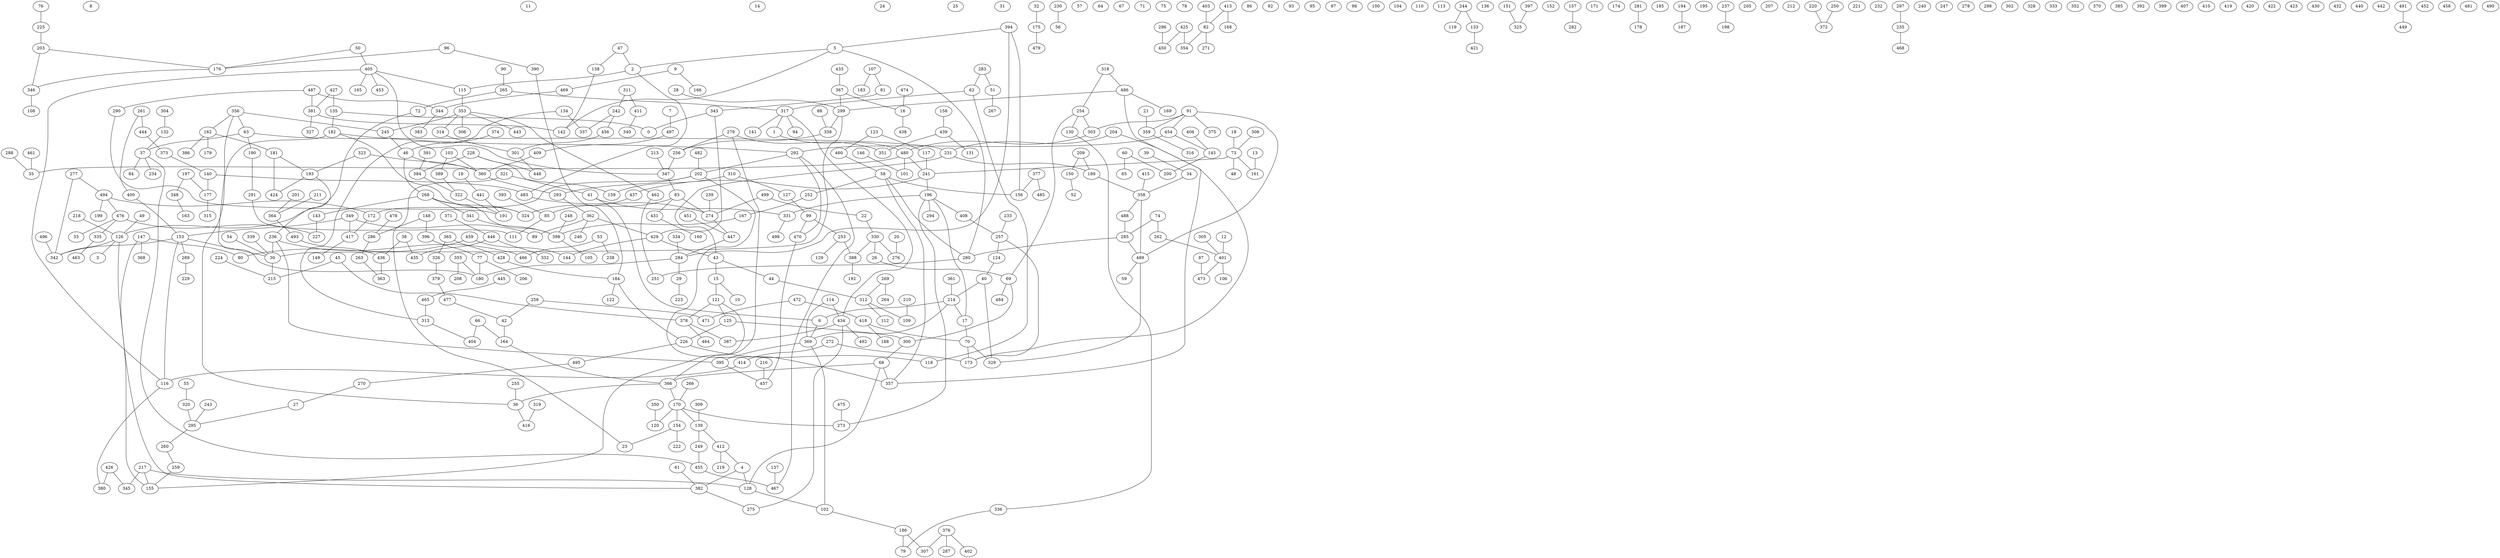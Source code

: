 graph {
	0 [label=0]
	1 [label=1]
	2 [label=2]
	3 [label=3]
	4 [label=4]
	5 [label=5]
	6 [label=6]
	7 [label=7]
	8 [label=8]
	9 [label=9]
	10 [label=10]
	11 [label=11]
	12 [label=12]
	13 [label=13]
	14 [label=14]
	15 [label=15]
	16 [label=16]
	17 [label=17]
	18 [label=18]
	19 [label=19]
	20 [label=20]
	21 [label=21]
	22 [label=22]
	23 [label=23]
	24 [label=24]
	25 [label=25]
	26 [label=26]
	27 [label=27]
	28 [label=28]
	29 [label=29]
	30 [label=30]
	31 [label=31]
	32 [label=32]
	33 [label=33]
	34 [label=34]
	35 [label=35]
	36 [label=36]
	37 [label=37]
	38 [label=38]
	39 [label=39]
	40 [label=40]
	41 [label=41]
	42 [label=42]
	43 [label=43]
	44 [label=44]
	45 [label=45]
	46 [label=46]
	47 [label=47]
	48 [label=48]
	49 [label=49]
	50 [label=50]
	51 [label=51]
	52 [label=52]
	53 [label=53]
	54 [label=54]
	55 [label=55]
	56 [label=56]
	57 [label=57]
	58 [label=58]
	59 [label=59]
	60 [label=60]
	61 [label=61]
	62 [label=62]
	63 [label=63]
	64 [label=64]
	65 [label=65]
	66 [label=66]
	67 [label=67]
	68 [label=68]
	69 [label=69]
	70 [label=70]
	71 [label=71]
	72 [label=72]
	73 [label=73]
	74 [label=74]
	75 [label=75]
	76 [label=76]
	77 [label=77]
	78 [label=78]
	79 [label=79]
	80 [label=80]
	81 [label=81]
	82 [label=82]
	83 [label=83]
	84 [label=84]
	85 [label=85]
	86 [label=86]
	87 [label=87]
	88 [label=88]
	89 [label=89]
	90 [label=90]
	91 [label=91]
	92 [label=92]
	93 [label=93]
	94 [label=94]
	95 [label=95]
	96 [label=96]
	97 [label=97]
	98 [label=98]
	99 [label=99]
	100 [label=100]
	101 [label=101]
	102 [label=102]
	103 [label=103]
	104 [label=104]
	105 [label=105]
	106 [label=106]
	107 [label=107]
	108 [label=108]
	109 [label=109]
	110 [label=110]
	111 [label=111]
	112 [label=112]
	113 [label=113]
	114 [label=114]
	115 [label=115]
	116 [label=116]
	117 [label=117]
	118 [label=118]
	119 [label=119]
	120 [label=120]
	121 [label=121]
	122 [label=122]
	123 [label=123]
	124 [label=124]
	125 [label=125]
	126 [label=126]
	127 [label=127]
	128 [label=128]
	129 [label=129]
	130 [label=130]
	131 [label=131]
	132 [label=132]
	133 [label=133]
	134 [label=134]
	135 [label=135]
	136 [label=136]
	137 [label=137]
	138 [label=138]
	139 [label=139]
	140 [label=140]
	141 [label=141]
	142 [label=142]
	143 [label=143]
	144 [label=144]
	145 [label=145]
	146 [label=146]
	147 [label=147]
	148 [label=148]
	149 [label=149]
	150 [label=150]
	151 [label=151]
	152 [label=152]
	153 [label=153]
	154 [label=154]
	155 [label=155]
	156 [label=156]
	157 [label=157]
	158 [label=158]
	159 [label=159]
	160 [label=160]
	161 [label=161]
	162 [label=162]
	163 [label=163]
	164 [label=164]
	165 [label=165]
	166 [label=166]
	167 [label=167]
	168 [label=168]
	169 [label=169]
	170 [label=170]
	171 [label=171]
	172 [label=172]
	173 [label=173]
	174 [label=174]
	175 [label=175]
	176 [label=176]
	177 [label=177]
	178 [label=178]
	179 [label=179]
	180 [label=180]
	181 [label=181]
	182 [label=182]
	183 [label=183]
	184 [label=184]
	185 [label=185]
	186 [label=186]
	187 [label=187]
	188 [label=188]
	189 [label=189]
	190 [label=190]
	191 [label=191]
	192 [label=192]
	193 [label=193]
	194 [label=194]
	195 [label=195]
	196 [label=196]
	197 [label=197]
	198 [label=198]
	199 [label=199]
	200 [label=200]
	201 [label=201]
	202 [label=202]
	203 [label=203]
	204 [label=204]
	205 [label=205]
	206 [label=206]
	207 [label=207]
	208 [label=208]
	209 [label=209]
	210 [label=210]
	211 [label=211]
	212 [label=212]
	213 [label=213]
	214 [label=214]
	215 [label=215]
	216 [label=216]
	217 [label=217]
	218 [label=218]
	219 [label=219]
	220 [label=220]
	221 [label=221]
	222 [label=222]
	223 [label=223]
	224 [label=224]
	225 [label=225]
	226 [label=226]
	227 [label=227]
	228 [label=228]
	229 [label=229]
	230 [label=230]
	231 [label=231]
	232 [label=232]
	233 [label=233]
	234 [label=234]
	235 [label=235]
	236 [label=236]
	237 [label=237]
	238 [label=238]
	239 [label=239]
	240 [label=240]
	241 [label=241]
	242 [label=242]
	243 [label=243]
	244 [label=244]
	245 [label=245]
	246 [label=246]
	247 [label=247]
	248 [label=248]
	249 [label=249]
	250 [label=250]
	251 [label=251]
	252 [label=252]
	253 [label=253]
	254 [label=254]
	255 [label=255]
	256 [label=256]
	257 [label=257]
	258 [label=258]
	259 [label=259]
	260 [label=260]
	261 [label=261]
	262 [label=262]
	263 [label=263]
	264 [label=264]
	265 [label=265]
	266 [label=266]
	267 [label=267]
	268 [label=268]
	269 [label=269]
	270 [label=270]
	271 [label=271]
	272 [label=272]
	273 [label=273]
	274 [label=274]
	275 [label=275]
	276 [label=276]
	277 [label=277]
	278 [label=278]
	279 [label=279]
	280 [label=280]
	281 [label=281]
	282 [label=282]
	283 [label=283]
	284 [label=284]
	285 [label=285]
	286 [label=286]
	287 [label=287]
	288 [label=288]
	289 [label=289]
	290 [label=290]
	291 [label=291]
	292 [label=292]
	293 [label=293]
	294 [label=294]
	295 [label=295]
	296 [label=296]
	297 [label=297]
	298 [label=298]
	299 [label=299]
	300 [label=300]
	301 [label=301]
	302 [label=302]
	303 [label=303]
	304 [label=304]
	305 [label=305]
	306 [label=306]
	307 [label=307]
	308 [label=308]
	309 [label=309]
	310 [label=310]
	311 [label=311]
	312 [label=312]
	313 [label=313]
	314 [label=314]
	315 [label=315]
	316 [label=316]
	317 [label=317]
	318 [label=318]
	319 [label=319]
	320 [label=320]
	321 [label=321]
	322 [label=322]
	323 [label=323]
	324 [label=324]
	325 [label=325]
	326 [label=326]
	327 [label=327]
	328 [label=328]
	329 [label=329]
	330 [label=330]
	331 [label=331]
	332 [label=332]
	333 [label=333]
	334 [label=334]
	335 [label=335]
	336 [label=336]
	337 [label=337]
	338 [label=338]
	339 [label=339]
	340 [label=340]
	341 [label=341]
	342 [label=342]
	343 [label=343]
	344 [label=344]
	345 [label=345]
	346 [label=346]
	347 [label=347]
	348 [label=348]
	349 [label=349]
	350 [label=350]
	351 [label=351]
	352 [label=352]
	353 [label=353]
	354 [label=354]
	355 [label=355]
	356 [label=356]
	357 [label=357]
	358 [label=358]
	359 [label=359]
	360 [label=360]
	361 [label=361]
	362 [label=362]
	363 [label=363]
	364 [label=364]
	365 [label=365]
	366 [label=366]
	367 [label=367]
	368 [label=368]
	369 [label=369]
	370 [label=370]
	371 [label=371]
	372 [label=372]
	373 [label=373]
	374 [label=374]
	375 [label=375]
	376 [label=376]
	377 [label=377]
	378 [label=378]
	379 [label=379]
	380 [label=380]
	381 [label=381]
	382 [label=382]
	383 [label=383]
	384 [label=384]
	385 [label=385]
	386 [label=386]
	387 [label=387]
	388 [label=388]
	389 [label=389]
	390 [label=390]
	391 [label=391]
	392 [label=392]
	393 [label=393]
	394 [label=394]
	395 [label=395]
	396 [label=396]
	397 [label=397]
	398 [label=398]
	399 [label=399]
	400 [label=400]
	401 [label=401]
	402 [label=402]
	403 [label=403]
	404 [label=404]
	405 [label=405]
	406 [label=406]
	407 [label=407]
	408 [label=408]
	409 [label=409]
	410 [label=410]
	411 [label=411]
	412 [label=412]
	413 [label=413]
	414 [label=414]
	415 [label=415]
	416 [label=416]
	417 [label=417]
	418 [label=418]
	419 [label=419]
	420 [label=420]
	421 [label=421]
	422 [label=422]
	423 [label=423]
	424 [label=424]
	425 [label=425]
	426 [label=426]
	427 [label=427]
	428 [label=428]
	429 [label=429]
	430 [label=430]
	431 [label=431]
	432 [label=432]
	433 [label=433]
	434 [label=434]
	435 [label=435]
	436 [label=436]
	437 [label=437]
	438 [label=438]
	439 [label=439]
	440 [label=440]
	441 [label=441]
	442 [label=442]
	443 [label=443]
	444 [label=444]
	445 [label=445]
	446 [label=446]
	447 [label=447]
	448 [label=448]
	449 [label=449]
	450 [label=450]
	451 [label=451]
	452 [label=452]
	453 [label=453]
	454 [label=454]
	455 [label=455]
	456 [label=456]
	457 [label=457]
	458 [label=458]
	459 [label=459]
	460 [label=460]
	461 [label=461]
	462 [label=462]
	463 [label=463]
	464 [label=464]
	465 [label=465]
	466 [label=466]
	467 [label=467]
	468 [label=468]
	469 [label=469]
	470 [label=470]
	471 [label=471]
	472 [label=472]
	473 [label=473]
	474 [label=474]
	475 [label=475]
	476 [label=476]
	477 [label=477]
	478 [label=478]
	479 [label=479]
	480 [label=480]
	481 [label=481]
	482 [label=482]
	483 [label=483]
	484 [label=484]
	485 [label=485]
	486 [label=486]
	487 [label=487]
	488 [label=488]
	489 [label=489]
	490 [label=490]
	491 [label=491]
	492 [label=492]
	493 [label=493]
	494 [label=494]
	495 [label=495]
	496 [label=496]
	497 [label=497]
	498 [label=498]
	499 [label=499]
	5 -- 280
	7 -- 497
	40 -- 329
	254 -- 303
	140 -- 177
	147 -- 368
	182 -- 324
	38 -- 436
	318 -- 486
	50 -- 176
	390 -- 184
	170 -- 273
	242 -- 337
	472 -- 418
	405 -- 116
	323 -- 193
	499 -- 274
	414 -- 116
	427 -- 381
	417 -- 149
	45 -- 215
	134 -- 337
	157 -- 282
	405 -- 165
	125 -- 300
	303 -- 480
	83 -- 324
	334 -- 284
	250 -- 372
	150 -- 52
	355 -- 180
	60 -- 200
	308 -- 73
	336 -- 79
	236 -- 466
	140 -- 483
	83 -- 431
	82 -- 354
	279 -- 351
	483 -- 274
	2 -- 483
	77 -- 180
	431 -- 160
	292 -- 467
	72 -- 126
	300 -- 68
	143 -- 227
	480 -- 35
	146 -- 101
	341 -- 398
	184 -- 226
	176 -- 346
	73 -- 241
	456 -- 301
	170 -- 154
	365 -- 428
	482 -- 202
	371 -- 446
	28 -- 299
	76 -- 225
	53 -- 238
	107 -- 183
	394 -- 156
	469 -- 344
	259 -- 155
	181 -- 193
	480 -- 241
	491 -- 449
	459 -- 144
	220 -- 372
	170 -- 120
	66 -- 164
	70 -- 173
	190 -- 291
	121 -- 378
	305 -- 401
	297 -- 235
	361 -- 214
	362 -- 429
	226 -- 495
	379 -- 477
	242 -- 456
	58 -- 156
	204 -- 231
	338 -- 256
	335 -- 463
	164 -- 366
	209 -- 150
	364 -- 493
	480 -- 101
	17 -- 70
	317 -- 434
	239 -- 274
	279 -- 366
	418 -- 188
	343 -- 0
	5 -- 2
	62 -- 317
	127 -- 99
	272 -- 173
	204 -- 173
	356 -- 245
	68 -- 128
	214 -- 369
	362 -- 246
	309 -- 139
	262 -- 401
	263 -- 363
	9 -- 166
	487 -- 290
	37 -- 84
	236 -- 395
	446 -- 435
	235 -- 468
	446 -- 332
	323 -- 360
	70 -- 329
	107 -- 81
	478 -- 286
	102 -- 186
	439 -- 351
	237 -- 198
	301 -- 448
	103 -- 389
	123 -- 117
	37 -- 455
	182 -- 292
	377 -- 485
	211 -- 364
	244 -- 119
	284 -- 394
	85 -- 111
	196 -- 331
	317 -- 94
	429 -- 43
	244 -- 133
	132 -- 37
	429 -- 144
	45 -- 378
	472 -- 471
	202 -- 293
	286 -- 263
	172 -- 417
	21 -- 359
	405 -- 115
	147 -- 80
	356 -- 162
	162 -- 179
	413 -- 168
	318 -- 254
	1 -- 480
	63 -- 37
	265 -- 72
	495 -- 270
	311 -- 411
	224 -- 215
	395 -- 457
	248 -- 398
	494 -- 172
	382 -- 275
	196 -- 294
	311 -- 242
	216 -- 457
	137 -- 467
	425 -- 354
	170 -- 139
	394 -- 5
	353 -- 443
	289 -- 229
	255 -- 36
	69 -- 300
	74 -- 285
	27 -- 295
	293 -- 362
	358 -- 488
	360 -- 293
	353 -- 314
	63 -- 231
	313 -- 404
	403 -- 82
	436 -- 363
	37 -- 234
	353 -- 245
	2 -- 115
	40 -- 214
	73 -- 48
	272 -- 414
	321 -- 23
	81 -- 343
	43 -- 15
	320 -- 295
	91 -- 489
	63 -- 190
	153 -- 342
	121 -- 155
	233 -- 257
	321 -- 159
	256 -- 347
	241 -- 437
	434 -- 275
	366 -- 36
	68 -- 357
	269 -- 264
	51 -- 267
	418 -- 70
	428 -- 184
	356 -- 180
	266 -- 170
	241 -- 196
	451 -- 447
	261 -- 400
	474 -- 16
	258 -- 471
	217 -- 128
	362 -- 89
	47 -- 138
	279 -- 256
	367 -- 16
	408 -- 257
	296 -- 450
	30 -- 215
	487 -- 381
	226 -- 118
	299 -- 30
	369 -- 102
	258 -- 42
	454 -- 292
	117 -- 241
	73 -- 161
	274 -- 447
	91 -- 359
	496 -- 342
	46 -- 268
	62 -- 118
	162 -- 181
	348 -- 163
	38 -- 435
	439 -- 131
	476 -- 335
	277 -- 494
	90 -- 265
	186 -- 307
	66 -- 404
	409 -- 360
	47 -- 2
	43 -- 44
	249 -- 455
	486 -- 169
	415 -- 358
	353 -- 306
	349 -- 153
	373 -- 140
	330 -- 276
	280 -- 251
	74 -- 262
	20 -- 276
	196 -- 273
	133 -- 421
	388 -- 192
	447 -- 284
	455 -- 467
	252 -- 167
	135 -- 182
	18 -- 73
	44 -- 312
	268 -- 143
	123 -- 460
	96 -- 176
	359 -- 316
	365 -- 326
	477 -- 42
	355 -- 208
	99 -- 470
	374 -- 46
	401 -- 473
	344 -- 383
	427 -- 135
	121 -- 125
	91 -- 303
	139 -- 412
	36 -- 182
	470 -- 457
	285 -- 280
	26 -- 69
	19 -- 441
	405 -- 347
	319 -- 416
	128 -- 102
	253 -- 388
	426 -- 380
	151 -- 325
	203 -- 346
	378 -- 387
	350 -- 120
	292 -- 470
	96 -- 390
	357 -- 202
	353 -- 462
	134 -- 313
	494 -- 199
	425 -- 450
	317 -- 1
	312 -- 109
	398 -- 268
	254 -- 130
	310 -- 159
	462 -- 251
	154 -- 23
	217 -- 345
	389 -- 322
	304 -- 132
	330 -- 388
	12 -- 401
	197 -- 177
	153 -- 30
	91 -- 375
	245 -- 46
	197 -- 348
	115 -- 353
	270 -- 27
	434 -- 387
	218 -- 126
	253 -- 129
	203 -- 176
	397 -- 325
	268 -- 324
	228 -- 448
	50 -- 405
	401 -- 106
	177 -- 315
	126 -- 382
	412 -- 4
	314 -- 301
	295 -- 260
	214 -- 17
	54 -- 30
	260 -- 259
	58 -- 280
	126 -- 342
	217 -- 155
	6 -- 369
	139 -- 249
	135 -- 0
	460 -- 58
	15 -- 10
	58 -- 252
	184 -- 122
	125 -- 226
	16 -- 438
	173 -- 257
	489 -- 329
	99 -- 253
	153 -- 116
	377 -- 156
	366 -- 170
	283 -- 62
	213 -- 347
	13 -- 161
	268 -- 341
	193 -- 424
	396 -- 77
	147 -- 155
	398 -- 105
	82 -- 271
	358 -- 489
	284 -- 29
	34 -- 358
	230 -- 56
	153 -- 289
	41 -- 6
	330 -- 26
	343 -- 429
	349 -- 417
	114 -- 369
	381 -- 142
	434 -- 492
	194 -- 187
	158 -- 439
	15 -- 121
	162 -- 386
	288 -- 35
	17 -- 196
	331 -- 498
	265 -- 317
	225 -- 203
	290 -- 191
	228 -- 41
	243 -- 295
	58 -- 357
	83 -- 274
	475 -- 273
	405 -- 453
	210 -- 109
	346 -- 108
	454 -- 145
	381 -- 327
	406 -- 145
	39 -- 34
	426 -- 345
	32 -- 175
	376 -- 287
	257 -- 124
	49 -- 126
	347 -- 83
	292 -- 202
	138 -- 142
	202 -- 172
	4 -- 382
	367 -- 299
	231 -- 189
	486 -- 299
	499 -- 22
	444 -- 373
	4 -- 128
	322 -- 191
	391 -- 384
	497 -- 409
	88 -- 338
	130 -- 336
	214 -- 6
	384 -- 322
	201 -- 364
	299 -- 338
	231 -- 43
	285 -- 489
	465 -- 313
	317 -- 141
	369 -- 395
	339 -- 30
	413 -- 82
	486 -- 357
	236 -- 30
	228 -- 384
	167 -- 398
	53 -- 466
	376 -- 402
	283 -- 51
	116 -- 380
	376 -- 307
	22 -- 330
	277 -- 342
	356 -- 63
	186 -- 79
	9 -- 469
	349 -- 89
	281 -- 178
	126 -- 3
	68 -- 366
	91 -- 454
	489 -- 59
	41 -- 331
	476 -- 227
	145 -- 200
	103 -- 360
	291 -- 111
	445 -- 465
	77 -- 206
	393 -- 85
	494 -- 476
	55 -- 320
	154 -- 222
	189 -- 358
	114 -- 434
	411 -- 340
	193 -- 236
	400 -- 153
	124 -- 40
	433 -- 367
	209 -- 189
	148 -- 286
	61 -- 382
	175 -- 479
	29 -- 223
	312 -- 112
	36 -- 416
	87 -- 473
	441 -- 191
	459 -- 80
	254 -- 69
	378 -- 464
	437 -- 85
	284 -- 180
	326 -- 379
	412 -- 219
	69 -- 484
	487 -- 344
	461 -- 35
	269 -- 312
	46 -- 360
	148 -- 396
	488 -- 285
	196 -- 408
	476 -- 33
	5 -- 142
	181 -- 424
	60 -- 65
	493 -- 436
	42 -- 164
	310 -- 127
	261 -- 444
}